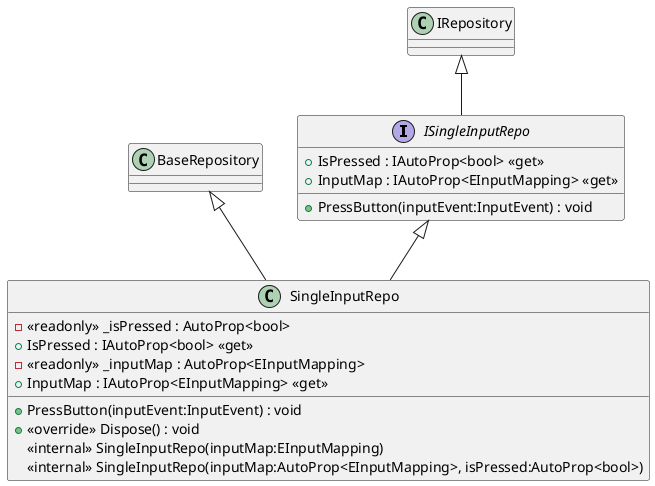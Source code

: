 @startuml
interface ISingleInputRepo {
    + IsPressed : IAutoProp<bool> <<get>>
    + InputMap : IAutoProp<EInputMapping> <<get>>
    + PressButton(inputEvent:InputEvent) : void
}
class SingleInputRepo {
    + PressButton(inputEvent:InputEvent) : void
    + <<override>> Dispose() : void
    - <<readonly>> _isPressed : AutoProp<bool>
    + IsPressed : IAutoProp<bool> <<get>>
    - <<readonly>> _inputMap : AutoProp<EInputMapping>
    + InputMap : IAutoProp<EInputMapping> <<get>>
    <<internal>> SingleInputRepo(inputMap:EInputMapping)
    <<internal>> SingleInputRepo(inputMap:AutoProp<EInputMapping>, isPressed:AutoProp<bool>)
}
IRepository <|-- ISingleInputRepo
BaseRepository <|-- SingleInputRepo
ISingleInputRepo <|-- SingleInputRepo
@enduml
